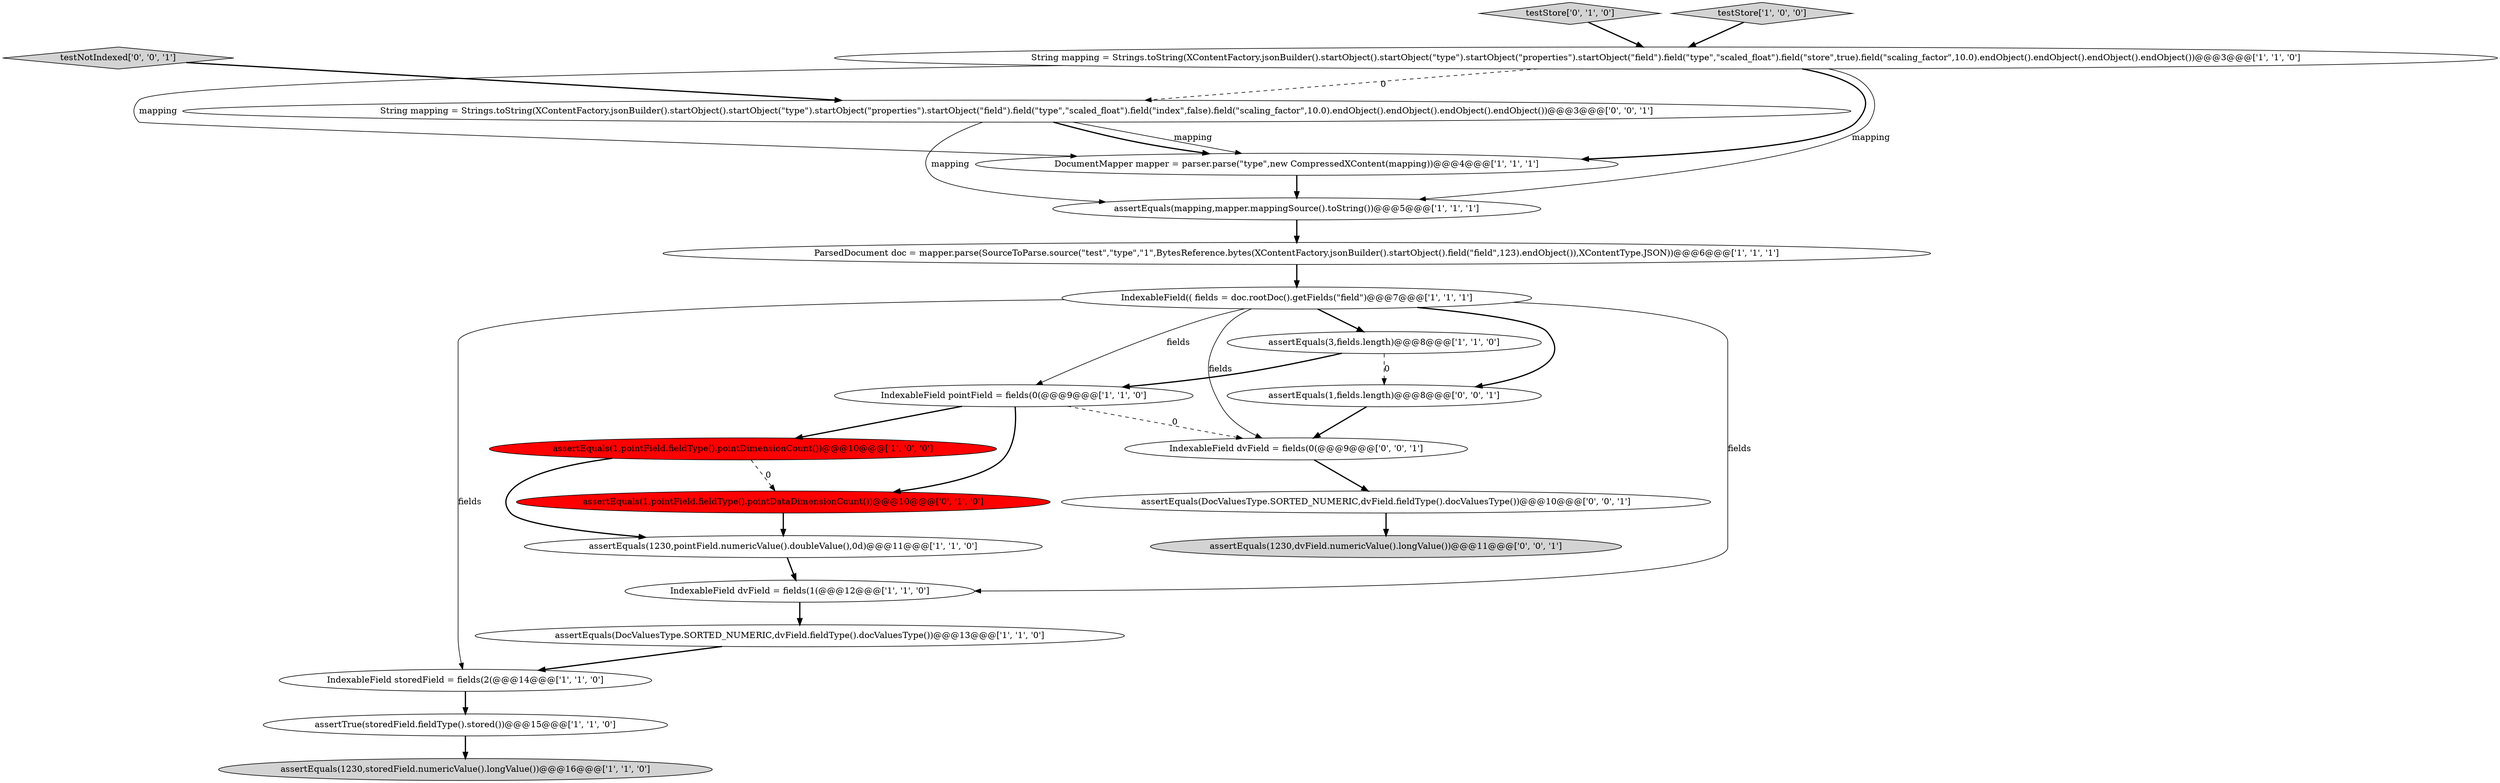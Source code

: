 digraph {
5 [style = filled, label = "assertEquals(mapping,mapper.mappingSource().toString())@@@5@@@['1', '1', '1']", fillcolor = white, shape = ellipse image = "AAA0AAABBB1BBB"];
18 [style = filled, label = "IndexableField dvField = fields(0(@@@9@@@['0', '0', '1']", fillcolor = white, shape = ellipse image = "AAA0AAABBB3BBB"];
12 [style = filled, label = "IndexableField(( fields = doc.rootDoc().getFields(\"field\")@@@7@@@['1', '1', '1']", fillcolor = white, shape = ellipse image = "AAA0AAABBB1BBB"];
16 [style = filled, label = "assertEquals(1,pointField.fieldType().pointDataDimensionCount())@@@10@@@['0', '1', '0']", fillcolor = red, shape = ellipse image = "AAA1AAABBB2BBB"];
19 [style = filled, label = "assertEquals(DocValuesType.SORTED_NUMERIC,dvField.fieldType().docValuesType())@@@10@@@['0', '0', '1']", fillcolor = white, shape = ellipse image = "AAA0AAABBB3BBB"];
11 [style = filled, label = "assertEquals(1230,pointField.numericValue().doubleValue(),0d)@@@11@@@['1', '1', '0']", fillcolor = white, shape = ellipse image = "AAA0AAABBB1BBB"];
0 [style = filled, label = "IndexableField pointField = fields(0(@@@9@@@['1', '1', '0']", fillcolor = white, shape = ellipse image = "AAA0AAABBB1BBB"];
2 [style = filled, label = "assertTrue(storedField.fieldType().stored())@@@15@@@['1', '1', '0']", fillcolor = white, shape = ellipse image = "AAA0AAABBB1BBB"];
3 [style = filled, label = "assertEquals(3,fields.length)@@@8@@@['1', '1', '0']", fillcolor = white, shape = ellipse image = "AAA0AAABBB1BBB"];
13 [style = filled, label = "String mapping = Strings.toString(XContentFactory.jsonBuilder().startObject().startObject(\"type\").startObject(\"properties\").startObject(\"field\").field(\"type\",\"scaled_float\").field(\"store\",true).field(\"scaling_factor\",10.0).endObject().endObject().endObject().endObject())@@@3@@@['1', '1', '0']", fillcolor = white, shape = ellipse image = "AAA0AAABBB1BBB"];
22 [style = filled, label = "assertEquals(1230,dvField.numericValue().longValue())@@@11@@@['0', '0', '1']", fillcolor = lightgray, shape = ellipse image = "AAA0AAABBB3BBB"];
7 [style = filled, label = "IndexableField storedField = fields(2(@@@14@@@['1', '1', '0']", fillcolor = white, shape = ellipse image = "AAA0AAABBB1BBB"];
15 [style = filled, label = "testStore['0', '1', '0']", fillcolor = lightgray, shape = diamond image = "AAA0AAABBB2BBB"];
9 [style = filled, label = "assertEquals(DocValuesType.SORTED_NUMERIC,dvField.fieldType().docValuesType())@@@13@@@['1', '1', '0']", fillcolor = white, shape = ellipse image = "AAA0AAABBB1BBB"];
14 [style = filled, label = "DocumentMapper mapper = parser.parse(\"type\",new CompressedXContent(mapping))@@@4@@@['1', '1', '1']", fillcolor = white, shape = ellipse image = "AAA0AAABBB1BBB"];
21 [style = filled, label = "String mapping = Strings.toString(XContentFactory.jsonBuilder().startObject().startObject(\"type\").startObject(\"properties\").startObject(\"field\").field(\"type\",\"scaled_float\").field(\"index\",false).field(\"scaling_factor\",10.0).endObject().endObject().endObject().endObject())@@@3@@@['0', '0', '1']", fillcolor = white, shape = ellipse image = "AAA0AAABBB3BBB"];
10 [style = filled, label = "ParsedDocument doc = mapper.parse(SourceToParse.source(\"test\",\"type\",\"1\",BytesReference.bytes(XContentFactory.jsonBuilder().startObject().field(\"field\",123).endObject()),XContentType.JSON))@@@6@@@['1', '1', '1']", fillcolor = white, shape = ellipse image = "AAA0AAABBB1BBB"];
8 [style = filled, label = "IndexableField dvField = fields(1(@@@12@@@['1', '1', '0']", fillcolor = white, shape = ellipse image = "AAA0AAABBB1BBB"];
20 [style = filled, label = "testNotIndexed['0', '0', '1']", fillcolor = lightgray, shape = diamond image = "AAA0AAABBB3BBB"];
1 [style = filled, label = "testStore['1', '0', '0']", fillcolor = lightgray, shape = diamond image = "AAA0AAABBB1BBB"];
4 [style = filled, label = "assertEquals(1230,storedField.numericValue().longValue())@@@16@@@['1', '1', '0']", fillcolor = lightgray, shape = ellipse image = "AAA0AAABBB1BBB"];
17 [style = filled, label = "assertEquals(1,fields.length)@@@8@@@['0', '0', '1']", fillcolor = white, shape = ellipse image = "AAA0AAABBB3BBB"];
6 [style = filled, label = "assertEquals(1,pointField.fieldType().pointDimensionCount())@@@10@@@['1', '0', '0']", fillcolor = red, shape = ellipse image = "AAA1AAABBB1BBB"];
5->10 [style = bold, label=""];
0->16 [style = bold, label=""];
15->13 [style = bold, label=""];
3->17 [style = dashed, label="0"];
16->11 [style = bold, label=""];
0->6 [style = bold, label=""];
21->5 [style = solid, label="mapping"];
21->14 [style = solid, label="mapping"];
12->7 [style = solid, label="fields"];
12->17 [style = bold, label=""];
18->19 [style = bold, label=""];
9->7 [style = bold, label=""];
2->4 [style = bold, label=""];
1->13 [style = bold, label=""];
3->0 [style = bold, label=""];
12->18 [style = solid, label="fields"];
20->21 [style = bold, label=""];
12->0 [style = solid, label="fields"];
6->16 [style = dashed, label="0"];
13->21 [style = dashed, label="0"];
10->12 [style = bold, label=""];
7->2 [style = bold, label=""];
6->11 [style = bold, label=""];
13->5 [style = solid, label="mapping"];
8->9 [style = bold, label=""];
21->14 [style = bold, label=""];
0->18 [style = dashed, label="0"];
11->8 [style = bold, label=""];
12->8 [style = solid, label="fields"];
12->3 [style = bold, label=""];
13->14 [style = solid, label="mapping"];
19->22 [style = bold, label=""];
13->14 [style = bold, label=""];
17->18 [style = bold, label=""];
14->5 [style = bold, label=""];
}
